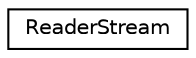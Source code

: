 digraph "类继承关系图"
{
 // INTERACTIVE_SVG=YES
 // LATEX_PDF_SIZE
  edge [fontname="Helvetica",fontsize="10",labelfontname="Helvetica",labelfontsize="10"];
  node [fontname="Helvetica",fontsize="10",shape=record];
  rankdir="LR";
  Node0 [label="ReaderStream",height=0.2,width=0.4,color="black", fillcolor="white", style="filled",URL="$d4/d89/class_reader_stream.html",tooltip=" "];
}
